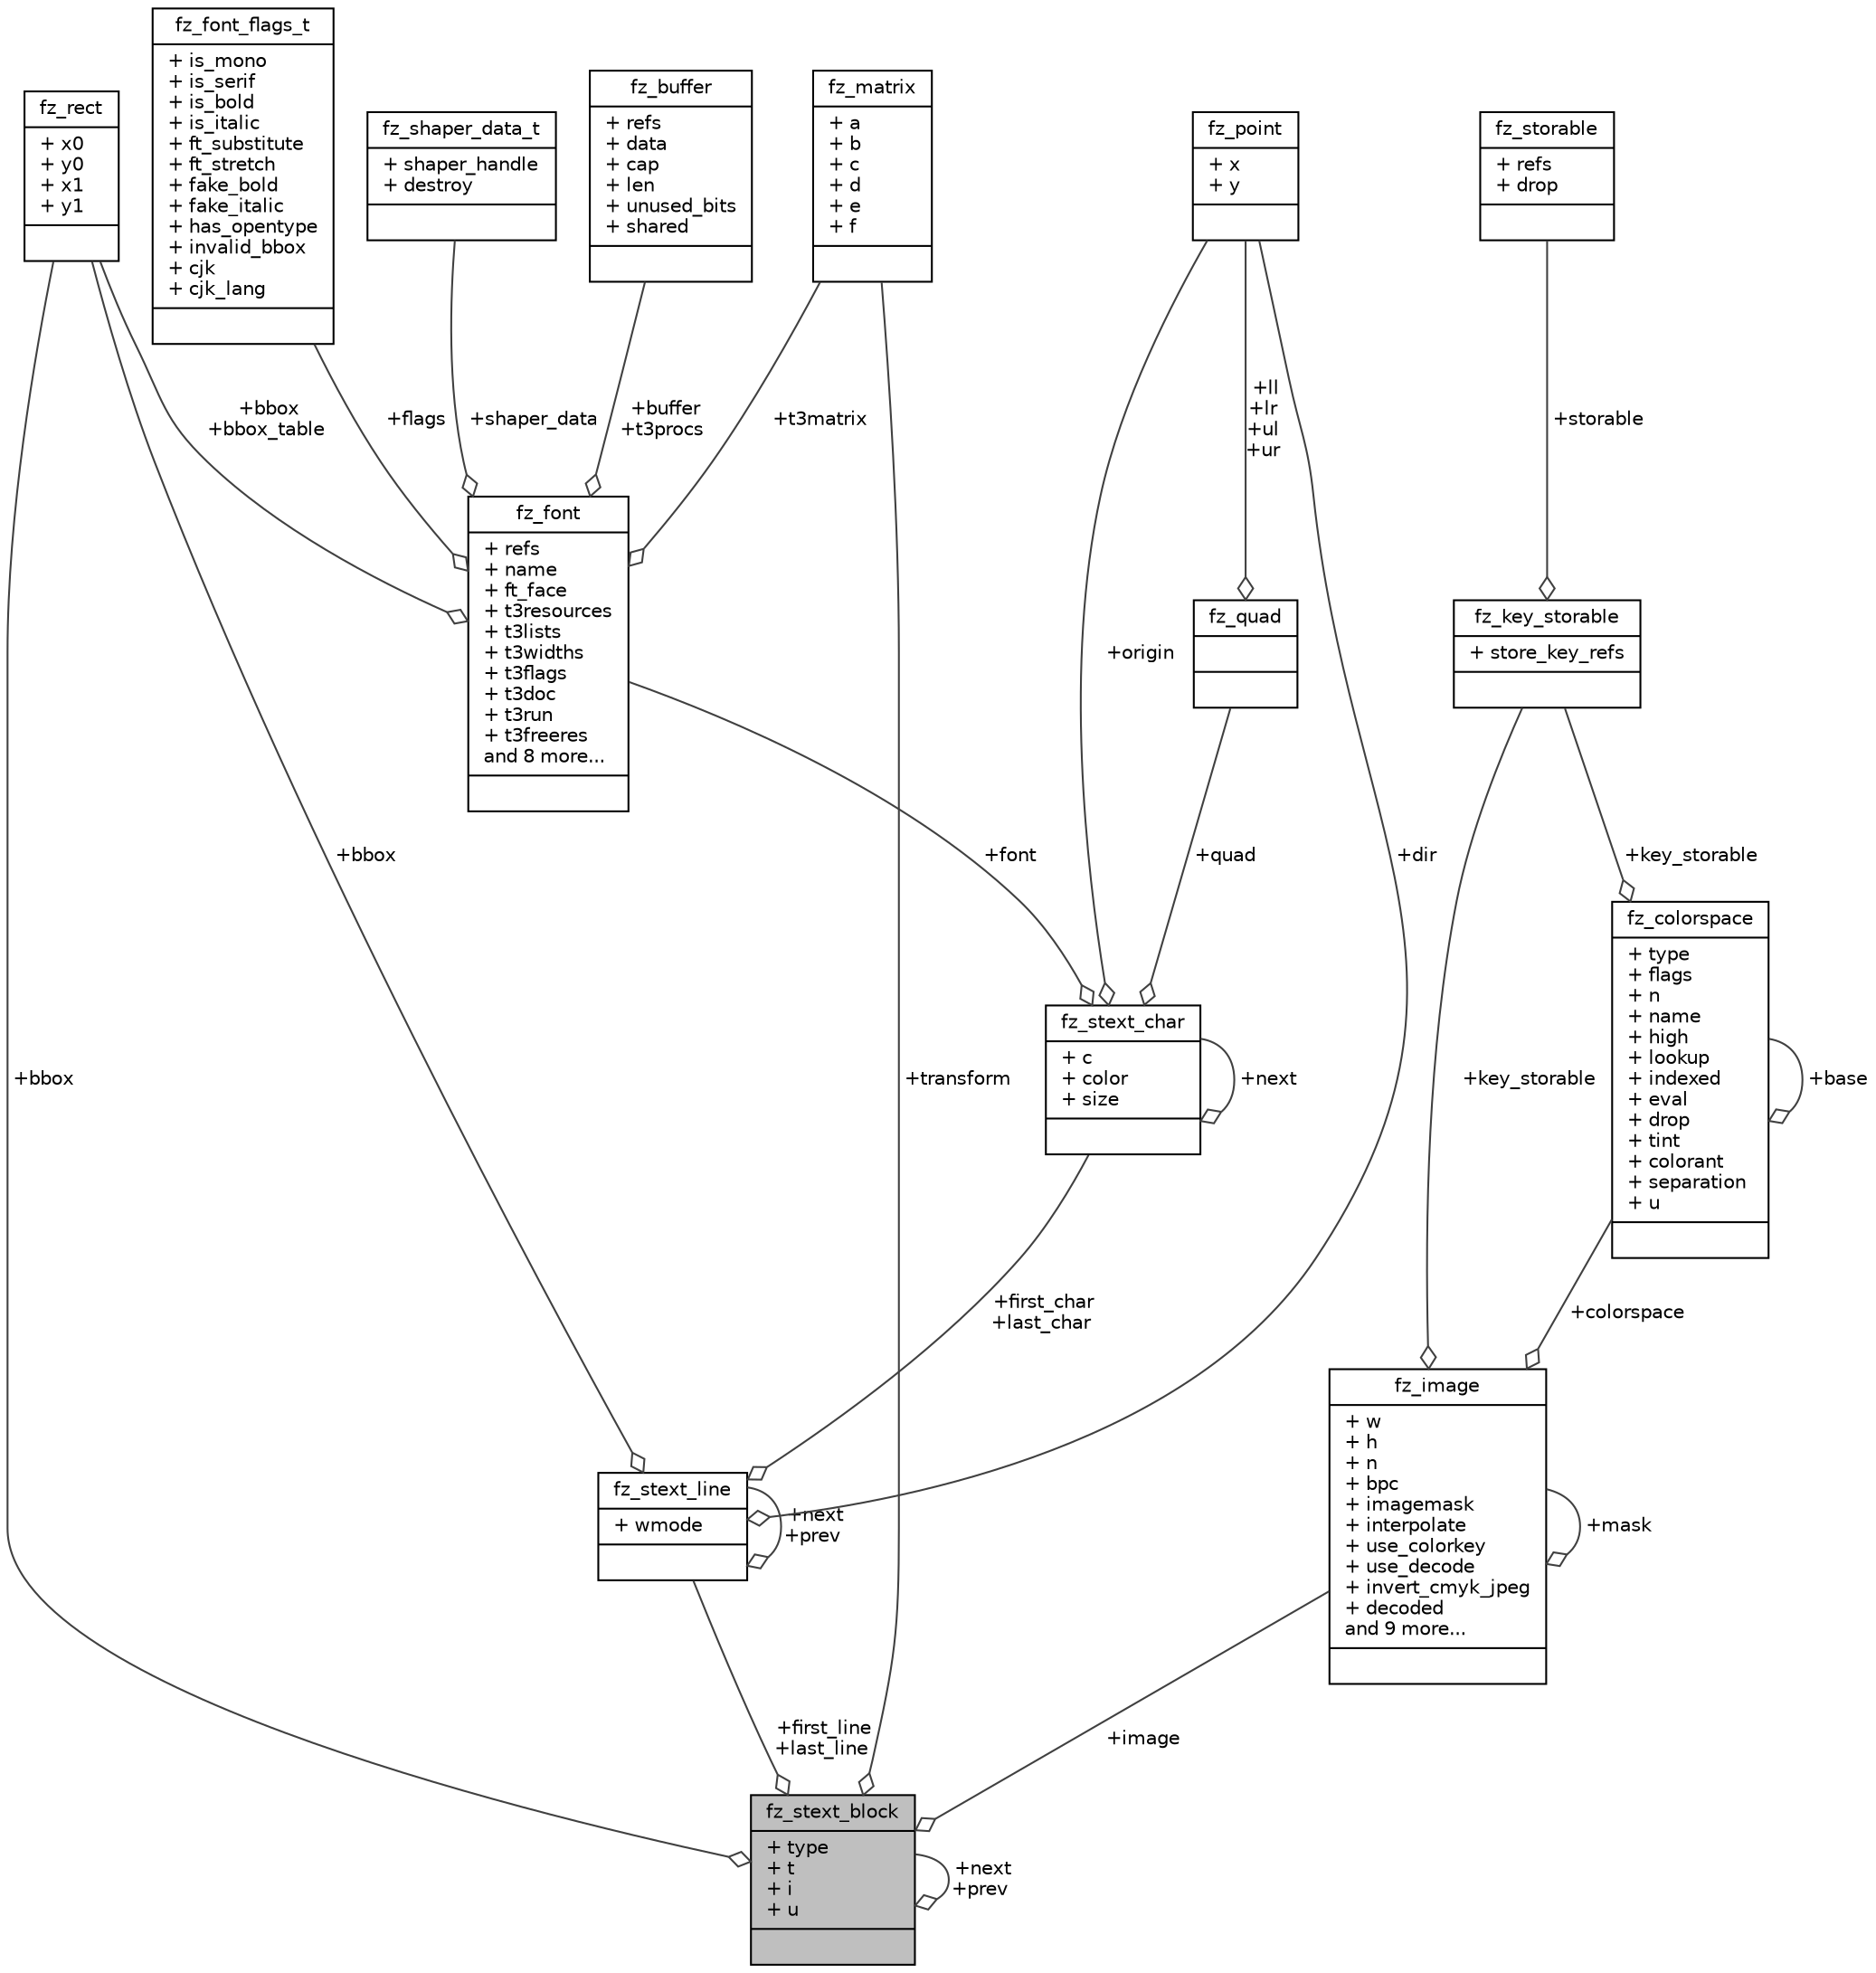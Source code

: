 digraph "fz_stext_block"
{
 // LATEX_PDF_SIZE
  edge [fontname="Helvetica",fontsize="10",labelfontname="Helvetica",labelfontsize="10"];
  node [fontname="Helvetica",fontsize="10",shape=record];
  Node1 [label="{fz_stext_block\n|+ type\l+ t\l+ i\l+ u\l|}",height=0.2,width=0.4,color="black", fillcolor="grey75", style="filled", fontcolor="black",tooltip=" "];
  Node2 -> Node1 [color="grey25",fontsize="10",style="solid",label=" +bbox" ,arrowhead="odiamond",fontname="Helvetica"];
  Node2 [label="{fz_rect\n|+ x0\l+ y0\l+ x1\l+ y1\l|}",height=0.2,width=0.4,color="black", fillcolor="white", style="filled",URL="$structfz__rect.html",tooltip=" "];
  Node3 -> Node1 [color="grey25",fontsize="10",style="solid",label=" +first_line\n+last_line" ,arrowhead="odiamond",fontname="Helvetica"];
  Node3 [label="{fz_stext_line\n|+ wmode\l|}",height=0.2,width=0.4,color="black", fillcolor="white", style="filled",URL="$structfz__stext__line.html",tooltip=" "];
  Node4 -> Node3 [color="grey25",fontsize="10",style="solid",label=" +dir" ,arrowhead="odiamond",fontname="Helvetica"];
  Node4 [label="{fz_point\n|+ x\l+ y\l|}",height=0.2,width=0.4,color="black", fillcolor="white", style="filled",URL="$structfz__point.html",tooltip=" "];
  Node2 -> Node3 [color="grey25",fontsize="10",style="solid",label=" +bbox" ,arrowhead="odiamond",fontname="Helvetica"];
  Node5 -> Node3 [color="grey25",fontsize="10",style="solid",label=" +first_char\n+last_char" ,arrowhead="odiamond",fontname="Helvetica"];
  Node5 [label="{fz_stext_char\n|+ c\l+ color\l+ size\l|}",height=0.2,width=0.4,color="black", fillcolor="white", style="filled",URL="$structfz__stext__char.html",tooltip=" "];
  Node4 -> Node5 [color="grey25",fontsize="10",style="solid",label=" +origin" ,arrowhead="odiamond",fontname="Helvetica"];
  Node6 -> Node5 [color="grey25",fontsize="10",style="solid",label=" +quad" ,arrowhead="odiamond",fontname="Helvetica"];
  Node6 [label="{fz_quad\n||}",height=0.2,width=0.4,color="black", fillcolor="white", style="filled",URL="$structfz__quad.html",tooltip=" "];
  Node4 -> Node6 [color="grey25",fontsize="10",style="solid",label=" +ll\n+lr\n+ul\n+ur" ,arrowhead="odiamond",fontname="Helvetica"];
  Node7 -> Node5 [color="grey25",fontsize="10",style="solid",label=" +font" ,arrowhead="odiamond",fontname="Helvetica"];
  Node7 [label="{fz_font\n|+ refs\l+ name\l+ ft_face\l+ t3resources\l+ t3lists\l+ t3widths\l+ t3flags\l+ t3doc\l+ t3run\l+ t3freeres\land 8 more...\l|}",height=0.2,width=0.4,color="black", fillcolor="white", style="filled",URL="$structfz__font.html",tooltip=" "];
  Node8 -> Node7 [color="grey25",fontsize="10",style="solid",label=" +buffer\n+t3procs" ,arrowhead="odiamond",fontname="Helvetica"];
  Node8 [label="{fz_buffer\n|+ refs\l+ data\l+ cap\l+ len\l+ unused_bits\l+ shared\l|}",height=0.2,width=0.4,color="black", fillcolor="white", style="filled",URL="$structfz__buffer.html",tooltip=" "];
  Node9 -> Node7 [color="grey25",fontsize="10",style="solid",label=" +flags" ,arrowhead="odiamond",fontname="Helvetica"];
  Node9 [label="{fz_font_flags_t\n|+ is_mono\l+ is_serif\l+ is_bold\l+ is_italic\l+ ft_substitute\l+ ft_stretch\l+ fake_bold\l+ fake_italic\l+ has_opentype\l+ invalid_bbox\l+ cjk\l+ cjk_lang\l|}",height=0.2,width=0.4,color="black", fillcolor="white", style="filled",URL="$structfz__font__flags__t.html",tooltip=" "];
  Node10 -> Node7 [color="grey25",fontsize="10",style="solid",label=" +shaper_data" ,arrowhead="odiamond",fontname="Helvetica"];
  Node10 [label="{fz_shaper_data_t\n|+ shaper_handle\l+ destroy\l|}",height=0.2,width=0.4,color="black", fillcolor="white", style="filled",URL="$structfz__shaper__data__t.html",tooltip=" "];
  Node11 -> Node7 [color="grey25",fontsize="10",style="solid",label=" +t3matrix" ,arrowhead="odiamond",fontname="Helvetica"];
  Node11 [label="{fz_matrix\n|+ a\l+ b\l+ c\l+ d\l+ e\l+ f\l|}",height=0.2,width=0.4,color="black", fillcolor="white", style="filled",URL="$structfz__matrix.html",tooltip=" "];
  Node2 -> Node7 [color="grey25",fontsize="10",style="solid",label=" +bbox\n+bbox_table" ,arrowhead="odiamond",fontname="Helvetica"];
  Node5 -> Node5 [color="grey25",fontsize="10",style="solid",label=" +next" ,arrowhead="odiamond",fontname="Helvetica"];
  Node3 -> Node3 [color="grey25",fontsize="10",style="solid",label=" +next\n+prev" ,arrowhead="odiamond",fontname="Helvetica"];
  Node11 -> Node1 [color="grey25",fontsize="10",style="solid",label=" +transform" ,arrowhead="odiamond",fontname="Helvetica"];
  Node12 -> Node1 [color="grey25",fontsize="10",style="solid",label=" +image" ,arrowhead="odiamond",fontname="Helvetica"];
  Node12 [label="{fz_image\n|+ w\l+ h\l+ n\l+ bpc\l+ imagemask\l+ interpolate\l+ use_colorkey\l+ use_decode\l+ invert_cmyk_jpeg\l+ decoded\land 9 more...\l|}",height=0.2,width=0.4,color="black", fillcolor="white", style="filled",URL="$structfz__image.html",tooltip=" "];
  Node13 -> Node12 [color="grey25",fontsize="10",style="solid",label=" +key_storable" ,arrowhead="odiamond",fontname="Helvetica"];
  Node13 [label="{fz_key_storable\n|+ store_key_refs\l|}",height=0.2,width=0.4,color="black", fillcolor="white", style="filled",URL="$structfz__key__storable.html",tooltip=" "];
  Node14 -> Node13 [color="grey25",fontsize="10",style="solid",label=" +storable" ,arrowhead="odiamond",fontname="Helvetica"];
  Node14 [label="{fz_storable\n|+ refs\l+ drop\l|}",height=0.2,width=0.4,color="black", fillcolor="white", style="filled",URL="$structfz__storable.html",tooltip=" "];
  Node12 -> Node12 [color="grey25",fontsize="10",style="solid",label=" +mask" ,arrowhead="odiamond",fontname="Helvetica"];
  Node15 -> Node12 [color="grey25",fontsize="10",style="solid",label=" +colorspace" ,arrowhead="odiamond",fontname="Helvetica"];
  Node15 [label="{fz_colorspace\n|+ type\l+ flags\l+ n\l+ name\l+ high\l+ lookup\l+ indexed\l+ eval\l+ drop\l+ tint\l+ colorant\l+ separation\l+ u\l|}",height=0.2,width=0.4,color="black", fillcolor="white", style="filled",URL="$structfz__colorspace.html",tooltip=" "];
  Node13 -> Node15 [color="grey25",fontsize="10",style="solid",label=" +key_storable" ,arrowhead="odiamond",fontname="Helvetica"];
  Node15 -> Node15 [color="grey25",fontsize="10",style="solid",label=" +base" ,arrowhead="odiamond",fontname="Helvetica"];
  Node1 -> Node1 [color="grey25",fontsize="10",style="solid",label=" +next\n+prev" ,arrowhead="odiamond",fontname="Helvetica"];
}
